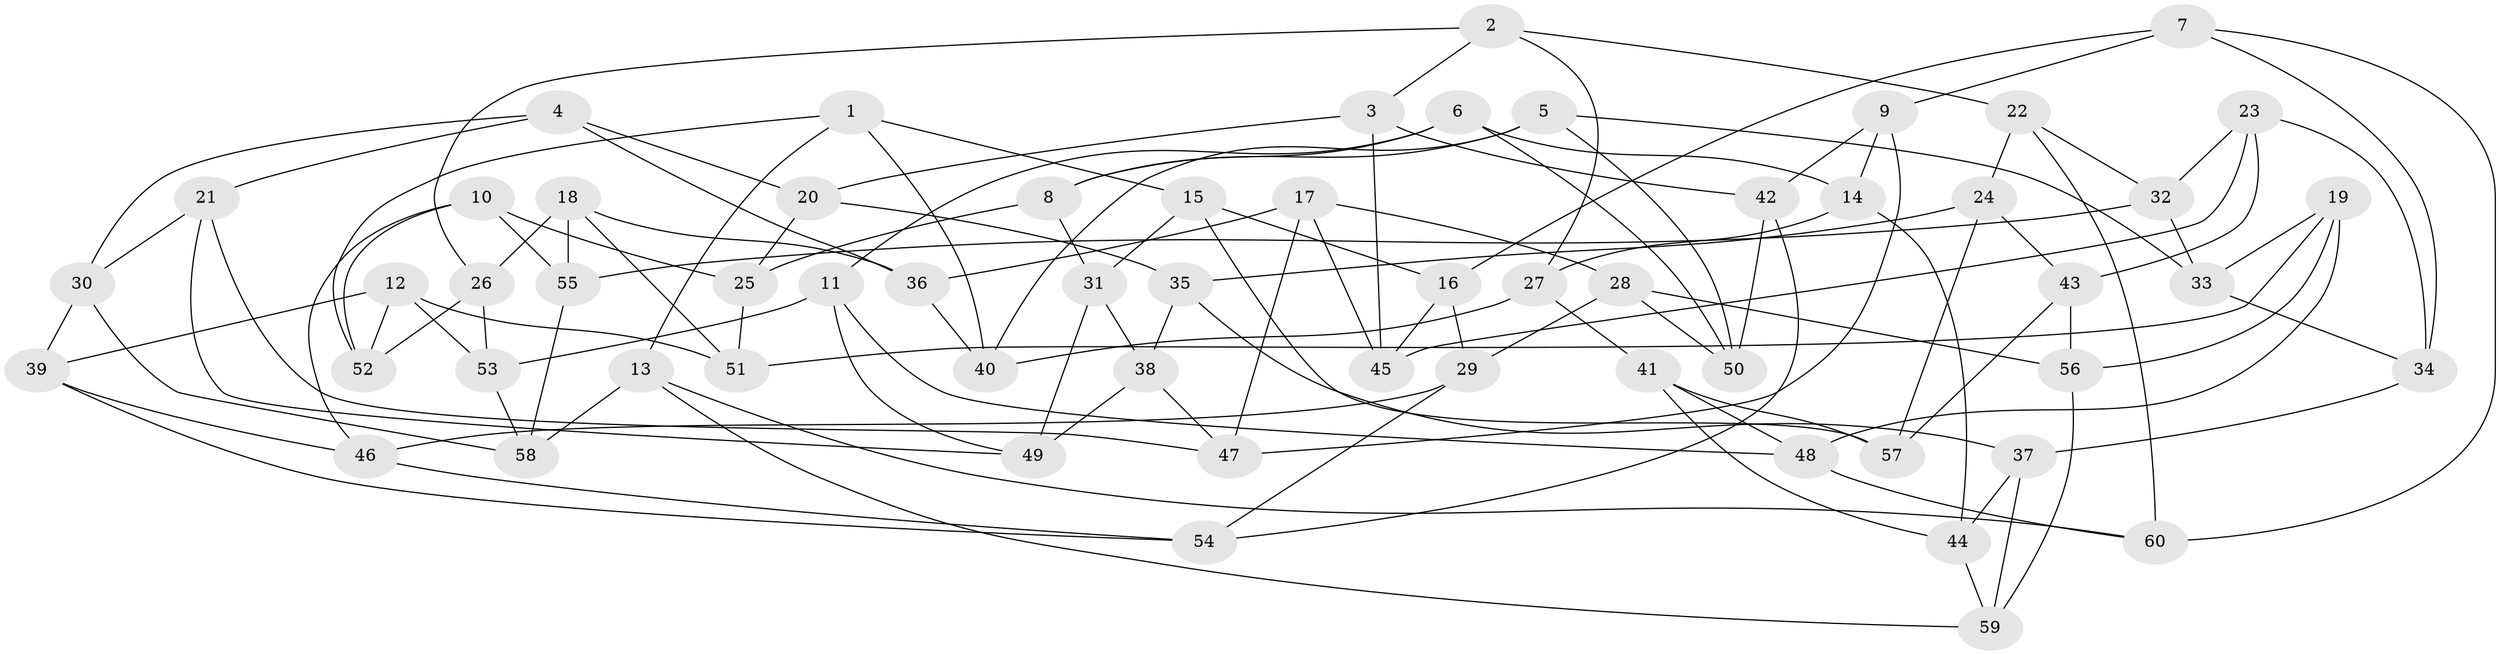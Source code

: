 // coarse degree distribution, {6: 0.14285714285714285, 4: 0.6428571428571429, 8: 0.07142857142857142, 9: 0.023809523809523808, 5: 0.047619047619047616, 3: 0.07142857142857142}
// Generated by graph-tools (version 1.1) at 2025/20/03/04/25 18:20:28]
// undirected, 60 vertices, 120 edges
graph export_dot {
graph [start="1"]
  node [color=gray90,style=filled];
  1;
  2;
  3;
  4;
  5;
  6;
  7;
  8;
  9;
  10;
  11;
  12;
  13;
  14;
  15;
  16;
  17;
  18;
  19;
  20;
  21;
  22;
  23;
  24;
  25;
  26;
  27;
  28;
  29;
  30;
  31;
  32;
  33;
  34;
  35;
  36;
  37;
  38;
  39;
  40;
  41;
  42;
  43;
  44;
  45;
  46;
  47;
  48;
  49;
  50;
  51;
  52;
  53;
  54;
  55;
  56;
  57;
  58;
  59;
  60;
  1 -- 15;
  1 -- 13;
  1 -- 40;
  1 -- 52;
  2 -- 3;
  2 -- 27;
  2 -- 26;
  2 -- 22;
  3 -- 45;
  3 -- 20;
  3 -- 42;
  4 -- 20;
  4 -- 21;
  4 -- 30;
  4 -- 36;
  5 -- 40;
  5 -- 8;
  5 -- 50;
  5 -- 33;
  6 -- 50;
  6 -- 11;
  6 -- 14;
  6 -- 8;
  7 -- 16;
  7 -- 34;
  7 -- 9;
  7 -- 60;
  8 -- 25;
  8 -- 31;
  9 -- 42;
  9 -- 14;
  9 -- 47;
  10 -- 52;
  10 -- 55;
  10 -- 25;
  10 -- 46;
  11 -- 48;
  11 -- 53;
  11 -- 49;
  12 -- 39;
  12 -- 53;
  12 -- 52;
  12 -- 51;
  13 -- 60;
  13 -- 59;
  13 -- 58;
  14 -- 27;
  14 -- 44;
  15 -- 57;
  15 -- 16;
  15 -- 31;
  16 -- 45;
  16 -- 29;
  17 -- 45;
  17 -- 36;
  17 -- 28;
  17 -- 47;
  18 -- 55;
  18 -- 51;
  18 -- 26;
  18 -- 36;
  19 -- 56;
  19 -- 33;
  19 -- 51;
  19 -- 48;
  20 -- 35;
  20 -- 25;
  21 -- 30;
  21 -- 49;
  21 -- 47;
  22 -- 32;
  22 -- 60;
  22 -- 24;
  23 -- 32;
  23 -- 34;
  23 -- 43;
  23 -- 45;
  24 -- 57;
  24 -- 43;
  24 -- 35;
  25 -- 51;
  26 -- 52;
  26 -- 53;
  27 -- 41;
  27 -- 40;
  28 -- 50;
  28 -- 29;
  28 -- 56;
  29 -- 54;
  29 -- 46;
  30 -- 39;
  30 -- 58;
  31 -- 38;
  31 -- 49;
  32 -- 33;
  32 -- 55;
  33 -- 34;
  34 -- 37;
  35 -- 38;
  35 -- 37;
  36 -- 40;
  37 -- 59;
  37 -- 44;
  38 -- 47;
  38 -- 49;
  39 -- 46;
  39 -- 54;
  41 -- 48;
  41 -- 57;
  41 -- 44;
  42 -- 50;
  42 -- 54;
  43 -- 56;
  43 -- 57;
  44 -- 59;
  46 -- 54;
  48 -- 60;
  53 -- 58;
  55 -- 58;
  56 -- 59;
}
